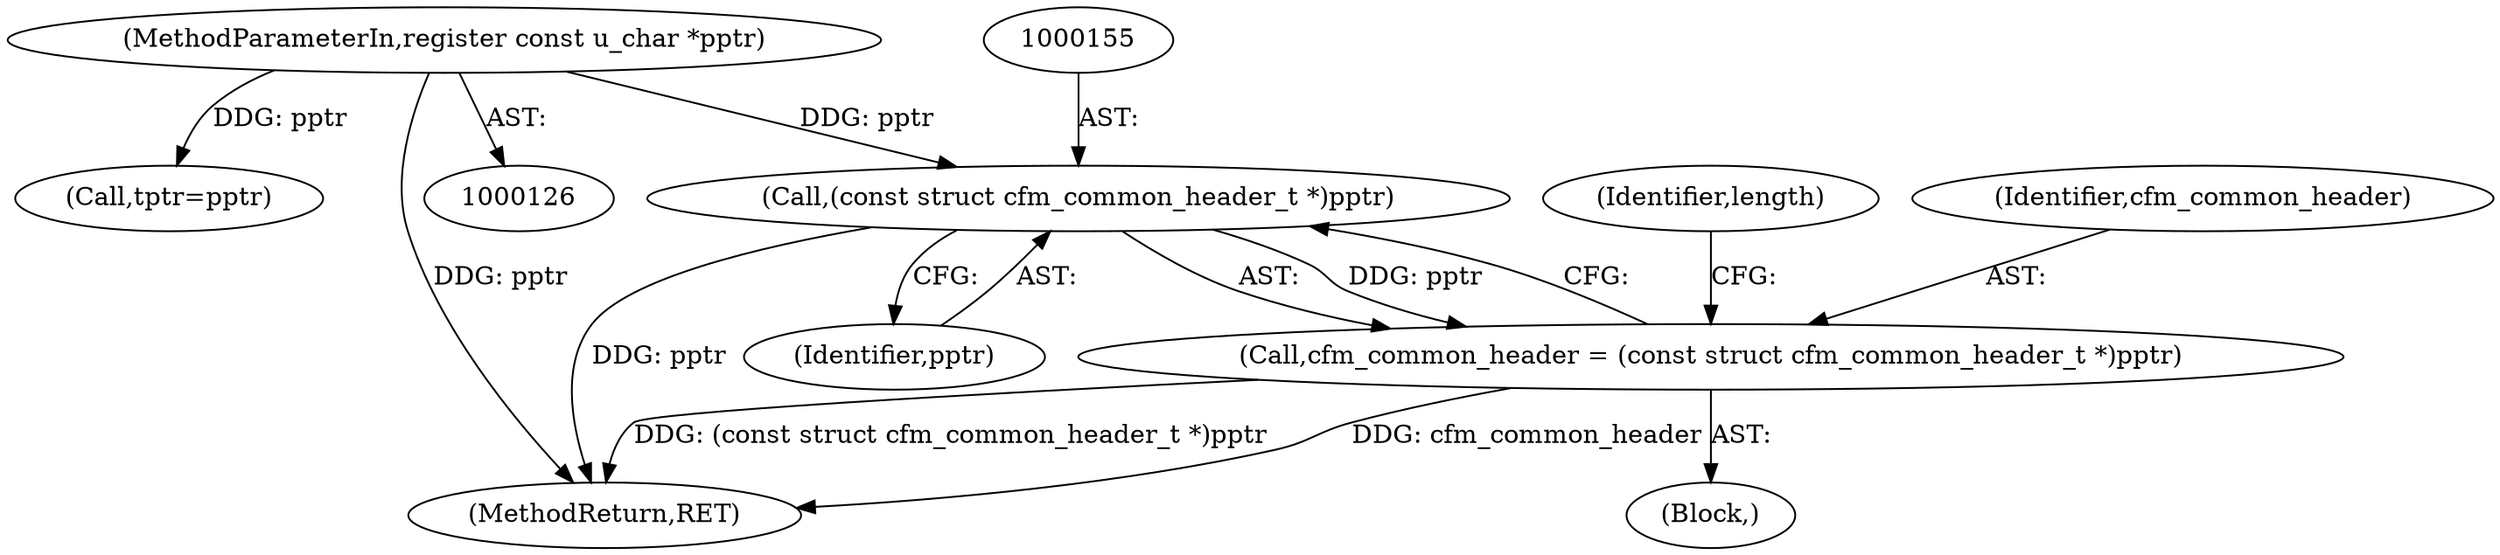 digraph "0_tcpdump_5d340a5ca6e420a70297cdbdf777333f18bfdab7_0@pointer" {
"1000154" [label="(Call,(const struct cfm_common_header_t *)pptr)"];
"1000128" [label="(MethodParameterIn,register const u_char *pptr)"];
"1000152" [label="(Call,cfm_common_header = (const struct cfm_common_header_t *)pptr)"];
"1000154" [label="(Call,(const struct cfm_common_header_t *)pptr)"];
"1000149" [label="(Call,tptr=pptr)"];
"1000130" [label="(Block,)"];
"1000159" [label="(Identifier,length)"];
"1001180" [label="(MethodReturn,RET)"];
"1000152" [label="(Call,cfm_common_header = (const struct cfm_common_header_t *)pptr)"];
"1000128" [label="(MethodParameterIn,register const u_char *pptr)"];
"1000153" [label="(Identifier,cfm_common_header)"];
"1000156" [label="(Identifier,pptr)"];
"1000154" -> "1000152"  [label="AST: "];
"1000154" -> "1000156"  [label="CFG: "];
"1000155" -> "1000154"  [label="AST: "];
"1000156" -> "1000154"  [label="AST: "];
"1000152" -> "1000154"  [label="CFG: "];
"1000154" -> "1001180"  [label="DDG: pptr"];
"1000154" -> "1000152"  [label="DDG: pptr"];
"1000128" -> "1000154"  [label="DDG: pptr"];
"1000128" -> "1000126"  [label="AST: "];
"1000128" -> "1001180"  [label="DDG: pptr"];
"1000128" -> "1000149"  [label="DDG: pptr"];
"1000152" -> "1000130"  [label="AST: "];
"1000153" -> "1000152"  [label="AST: "];
"1000159" -> "1000152"  [label="CFG: "];
"1000152" -> "1001180"  [label="DDG: cfm_common_header"];
"1000152" -> "1001180"  [label="DDG: (const struct cfm_common_header_t *)pptr"];
}
